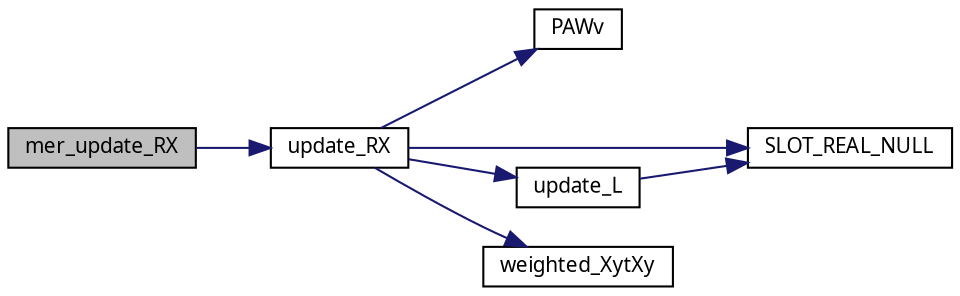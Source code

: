 digraph G
{
  edge [fontname="FreeSans.ttf",fontsize=10,labelfontname="FreeSans.ttf",labelfontsize=10];
  node [fontname="FreeSans.ttf",fontsize=10,shape=record];
  rankdir=LR;
  Node1 [label="mer_update_RX",height=0.2,width=0.4,color="black", fillcolor="grey75", style="filled" fontcolor="black"];
  Node1 -> Node2 [color="midnightblue",fontsize=10,style="solid",fontname="FreeSans.ttf"];
  Node2 [label="update_RX",height=0.2,width=0.4,color="black", fillcolor="white", style="filled",URL="$lmer_8c.html#2c7f7874e2eb3f6c51c53c5873cffec4",tooltip="Update the RCX and RX slots in an mer object."];
  Node2 -> Node3 [color="midnightblue",fontsize=10,style="solid",fontname="FreeSans.ttf"];
  Node3 [label="PAWv",height=0.2,width=0.4,color="black", fillcolor="white", style="filled",URL="$lmer_8c.html#7b201dfc788b795258f08807256846ad",tooltip="Create PAW^{1/2}v in dest."];
  Node2 -> Node4 [color="midnightblue",fontsize=10,style="solid",fontname="FreeSans.ttf"];
  Node4 [label="SLOT_REAL_NULL",height=0.2,width=0.4,color="black", fillcolor="white", style="filled",URL="$lmer_8c.html#0a84fce1f01d522d8c5379001e23bc8c",tooltip="Extract the slot named nm from the object obj and return a null pointer if the slot..."];
  Node2 -> Node5 [color="midnightblue",fontsize=10,style="solid",fontname="FreeSans.ttf"];
  Node5 [label="update_L",height=0.2,width=0.4,color="black", fillcolor="white", style="filled",URL="$lmer_8c.html#2f257f628f06920b351486d48ab50026",tooltip="Update the A, L, sqrtWt and resid slots."];
  Node5 -> Node4 [color="midnightblue",fontsize=10,style="solid",fontname="FreeSans.ttf"];
  Node2 -> Node6 [color="midnightblue",fontsize=10,style="solid",fontname="FreeSans.ttf"];
  Node6 [label="weighted_XytXy",height=0.2,width=0.4,color="black", fillcolor="white", style="filled",URL="$lmer_8c.html#c5e67856ab36eb41d71dab9fd71bc059",tooltip="Accumulate the weighted cross-product of [X:y] in rxy."];
}
